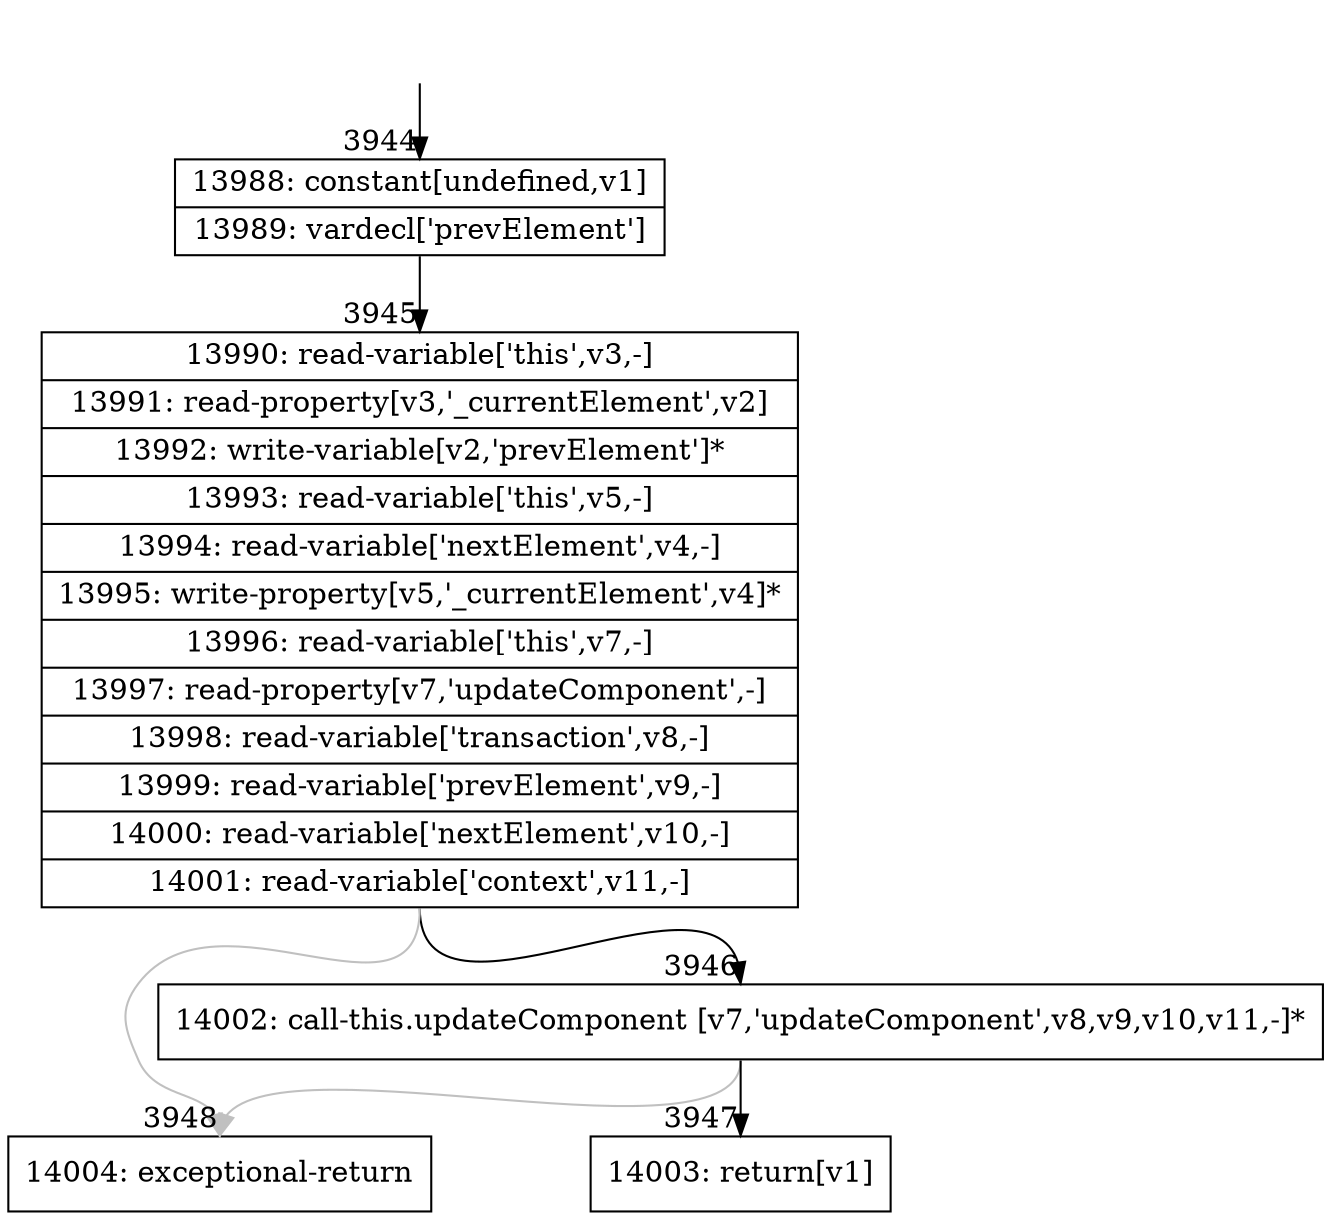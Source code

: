 digraph {
rankdir="TD"
BB_entry272[shape=none,label=""];
BB_entry272 -> BB3944 [tailport=s, headport=n, headlabel="    3944"]
BB3944 [shape=record label="{13988: constant[undefined,v1]|13989: vardecl['prevElement']}" ] 
BB3944 -> BB3945 [tailport=s, headport=n, headlabel="      3945"]
BB3945 [shape=record label="{13990: read-variable['this',v3,-]|13991: read-property[v3,'_currentElement',v2]|13992: write-variable[v2,'prevElement']*|13993: read-variable['this',v5,-]|13994: read-variable['nextElement',v4,-]|13995: write-property[v5,'_currentElement',v4]*|13996: read-variable['this',v7,-]|13997: read-property[v7,'updateComponent',-]|13998: read-variable['transaction',v8,-]|13999: read-variable['prevElement',v9,-]|14000: read-variable['nextElement',v10,-]|14001: read-variable['context',v11,-]}" ] 
BB3945 -> BB3946 [tailport=s, headport=n, headlabel="      3946"]
BB3945 -> BB3948 [tailport=s, headport=n, color=gray, headlabel="      3948"]
BB3946 [shape=record label="{14002: call-this.updateComponent [v7,'updateComponent',v8,v9,v10,v11,-]*}" ] 
BB3946 -> BB3947 [tailport=s, headport=n, headlabel="      3947"]
BB3946 -> BB3948 [tailport=s, headport=n, color=gray]
BB3947 [shape=record label="{14003: return[v1]}" ] 
BB3948 [shape=record label="{14004: exceptional-return}" ] 
//#$~ 7715
}
